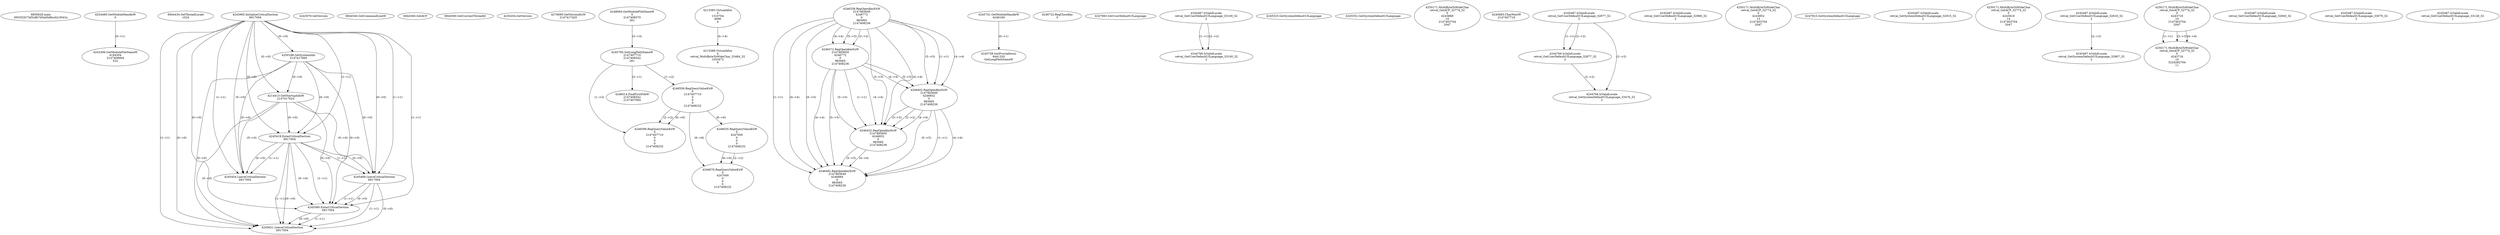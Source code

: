 // Global SCDG with merge call
digraph {
	0 [label="6850628.main
000352b73d5c8b7d5eb0dfecd2c3042a"]
	1 [label="4254480.GetModuleHandleW
0"]
	2 [label="6844434.SetThreadLocale
1024"]
	3 [label="4243965.InitializeCriticalSection
6917004"]
	4 [label="4243979.GetVersion
"]
	5 [label="4250188.GetSystemInfo
2147417660"]
	3 -> 5 [label="(0-->0)"]
	6 [label="6844540.GetCommandLineW
"]
	7 [label="4214413.GetStartupInfoW
2147417624"]
	3 -> 7 [label="(0-->0)"]
	5 -> 7 [label="(0-->0)"]
	8 [label="6844560.GetACP
"]
	9 [label="6844580.GetCurrentThreadId
"]
	10 [label="4250204.GetVersion
"]
	11 [label="4276690.GetVersionExW
2147417420"]
	12 [label="4243306.GetModuleFileNameW
4194304
2147408904
522"]
	1 -> 12 [label="(0-->1)"]
	13 [label="4248064.GetModuleFileNameW
0
2147408370
261"]
	14 [label="4215383.VirtualAlloc
0
1310704
4096
4"]
	15 [label="4246338.RegOpenKeyExW
2147483649
4246772
0
983065
2147408236"]
	16 [label="4246372.RegOpenKeyExW
2147483650
4246772
0
983065
2147408236"]
	15 -> 16 [label="(2-->2)"]
	15 -> 16 [label="(4-->4)"]
	15 -> 16 [label="(5-->5)"]
	17 [label="4246402.RegOpenKeyExW
2147483649
4246832
0
983065
2147408236"]
	15 -> 17 [label="(1-->1)"]
	15 -> 17 [label="(4-->4)"]
	16 -> 17 [label="(4-->4)"]
	15 -> 17 [label="(5-->5)"]
	16 -> 17 [label="(5-->5)"]
	18 [label="4246432.RegOpenKeyExW
2147483650
4246832
0
983065
2147408236"]
	16 -> 18 [label="(1-->1)"]
	17 -> 18 [label="(2-->2)"]
	15 -> 18 [label="(4-->4)"]
	16 -> 18 [label="(4-->4)"]
	17 -> 18 [label="(4-->4)"]
	15 -> 18 [label="(5-->5)"]
	16 -> 18 [label="(5-->5)"]
	17 -> 18 [label="(5-->5)"]
	19 [label="4246462.RegOpenKeyExW
2147483649
4246884
0
983065
2147408236"]
	15 -> 19 [label="(1-->1)"]
	17 -> 19 [label="(1-->1)"]
	15 -> 19 [label="(4-->4)"]
	16 -> 19 [label="(4-->4)"]
	17 -> 19 [label="(4-->4)"]
	18 -> 19 [label="(4-->4)"]
	15 -> 19 [label="(5-->5)"]
	16 -> 19 [label="(5-->5)"]
	17 -> 19 [label="(5-->5)"]
	18 -> 19 [label="(5-->5)"]
	20 [label="4245741.GetModuleHandleW
4246160"]
	21 [label="4245758.GetProcAddress
9441320
GetLongPathNameW"]
	20 -> 21 [label="(0-->1)"]
	22 [label="4245785.GetLongPathNameW
2147407710
2147406542
261"]
	13 -> 22 [label="(3-->3)"]
	23 [label="4246556.RegQueryValueExW
0
2147407710
0
0
0
2147408232"]
	22 -> 23 [label="(1-->2)"]
	24 [label="4246635.RegQueryValueExW
0
4247000
0
0
0
2147408232"]
	23 -> 24 [label="(6-->6)"]
	25 [label="4246722.RegCloseKey
0"]
	26 [label="4247883.GetUserDefaultUILanguage
"]
	27 [label="4245418.EnterCriticalSection
6917004"]
	3 -> 27 [label="(1-->1)"]
	3 -> 27 [label="(0-->0)"]
	5 -> 27 [label="(0-->0)"]
	7 -> 27 [label="(0-->0)"]
	28 [label="4245469.LeaveCriticalSection
6917004"]
	3 -> 28 [label="(1-->1)"]
	27 -> 28 [label="(1-->1)"]
	3 -> 28 [label="(0-->0)"]
	5 -> 28 [label="(0-->0)"]
	7 -> 28 [label="(0-->0)"]
	27 -> 28 [label="(0-->0)"]
	29 [label="4245487.IsValidLocale
retval_GetUserDefaultUILanguage_33100_32
2"]
	30 [label="4244766.IsValidLocale
retval_GetUserDefaultUILanguage_33100_32
2"]
	29 -> 30 [label="(1-->1)"]
	29 -> 30 [label="(2-->2)"]
	31 [label="4245525.GetSystemDefaultUILanguage
"]
	32 [label="4245552.GetSystemDefaultUILanguage
"]
	33 [label="4250171.MultiByteToWideChar
retval_GetACP_32774_32
0
4243868
10
2147403704
2047"]
	34 [label="4245683.CharNextW
2147407716"]
	35 [label="4246014.FindFirstFileW
2147406542
2147407064"]
	22 -> 35 [label="(2-->1)"]
	36 [label="4245487.IsValidLocale
retval_GetUserDefaultUILanguage_32877_32
2"]
	37 [label="4244766.IsValidLocale
retval_GetUserDefaultUILanguage_32877_32
2"]
	36 -> 37 [label="(1-->1)"]
	36 -> 37 [label="(2-->2)"]
	38 [label="4244766.IsValidLocale
retval_GetSystemDefaultUILanguage_33476_32
2"]
	36 -> 38 [label="(2-->2)"]
	37 -> 38 [label="(2-->2)"]
	39 [label="4246599.RegQueryValueExW
0
2147407710
0
0
0
2147408232"]
	22 -> 39 [label="(1-->2)"]
	23 -> 39 [label="(2-->2)"]
	23 -> 39 [label="(6-->6)"]
	40 [label="4245487.IsValidLocale
retval_GetUserDefaultUILanguage_32966_32
2"]
	41 [label="4250171.MultiByteToWideChar
retval_GetACP_32774_32
0
4243852
13
2147403704
2047"]
	42 [label="4245454.LeaveCriticalSection
6917004"]
	3 -> 42 [label="(1-->1)"]
	27 -> 42 [label="(1-->1)"]
	3 -> 42 [label="(0-->0)"]
	5 -> 42 [label="(0-->0)"]
	7 -> 42 [label="(0-->0)"]
	27 -> 42 [label="(0-->0)"]
	43 [label="4247923.GetSystemDefaultUILanguage
"]
	44 [label="4245487.IsValidLocale
retval_GetSystemDefaultUILanguage_32915_32
2"]
	45 [label="4250171.MultiByteToWideChar
retval_GetACP_32774_32
0
4243616
14
2147403704
2047"]
	46 [label="4215588.VirtualAlloc
0
retval_MultiByteToWideChar_33484_32
1052672
4"]
	14 -> 46 [label="(4-->4)"]
	47 [label="4245487.IsValidLocale
retval_GetUserDefaultUILanguage_32816_32
2"]
	48 [label="4245580.EnterCriticalSection
6917004"]
	3 -> 48 [label="(1-->1)"]
	27 -> 48 [label="(1-->1)"]
	28 -> 48 [label="(1-->1)"]
	3 -> 48 [label="(0-->0)"]
	5 -> 48 [label="(0-->0)"]
	7 -> 48 [label="(0-->0)"]
	27 -> 48 [label="(0-->0)"]
	28 -> 48 [label="(0-->0)"]
	49 [label="4245621.LeaveCriticalSection
6917004"]
	3 -> 49 [label="(1-->1)"]
	27 -> 49 [label="(1-->1)"]
	28 -> 49 [label="(1-->1)"]
	48 -> 49 [label="(1-->1)"]
	3 -> 49 [label="(0-->0)"]
	5 -> 49 [label="(0-->0)"]
	7 -> 49 [label="(0-->0)"]
	27 -> 49 [label="(0-->0)"]
	28 -> 49 [label="(0-->0)"]
	48 -> 49 [label="(0-->0)"]
	50 [label="4245487.IsValidLocale
retval_GetSystemDefaultUILanguage_32907_32
2"]
	47 -> 50 [label="(2-->2)"]
	51 [label="4250171.MultiByteToWideChar
retval_GetACP_32774_32
0
4243716
10
2147403704
2047"]
	52 [label="4250171.MultiByteToWideChar
retval_GetACP_32774_32
0
4243716
10
3224282764
11"]
	51 -> 52 [label="(1-->1)"]
	51 -> 52 [label="(3-->3)"]
	51 -> 52 [label="(4-->4)"]
	53 [label="4245487.IsValidLocale
retval_GetUserDefaultUILanguage_32945_32
2"]
	54 [label="4246676.RegQueryValueExW
0
4247000
0
0
0
2147408232"]
	24 -> 54 [label="(2-->2)"]
	23 -> 54 [label="(6-->6)"]
	24 -> 54 [label="(6-->6)"]
	55 [label="4245487.IsValidLocale
retval_GetUserDefaultUILanguage_33079_32
2"]
	56 [label="4245487.IsValidLocale
retval_GetUserDefaultUILanguage_33128_32
2"]
}
